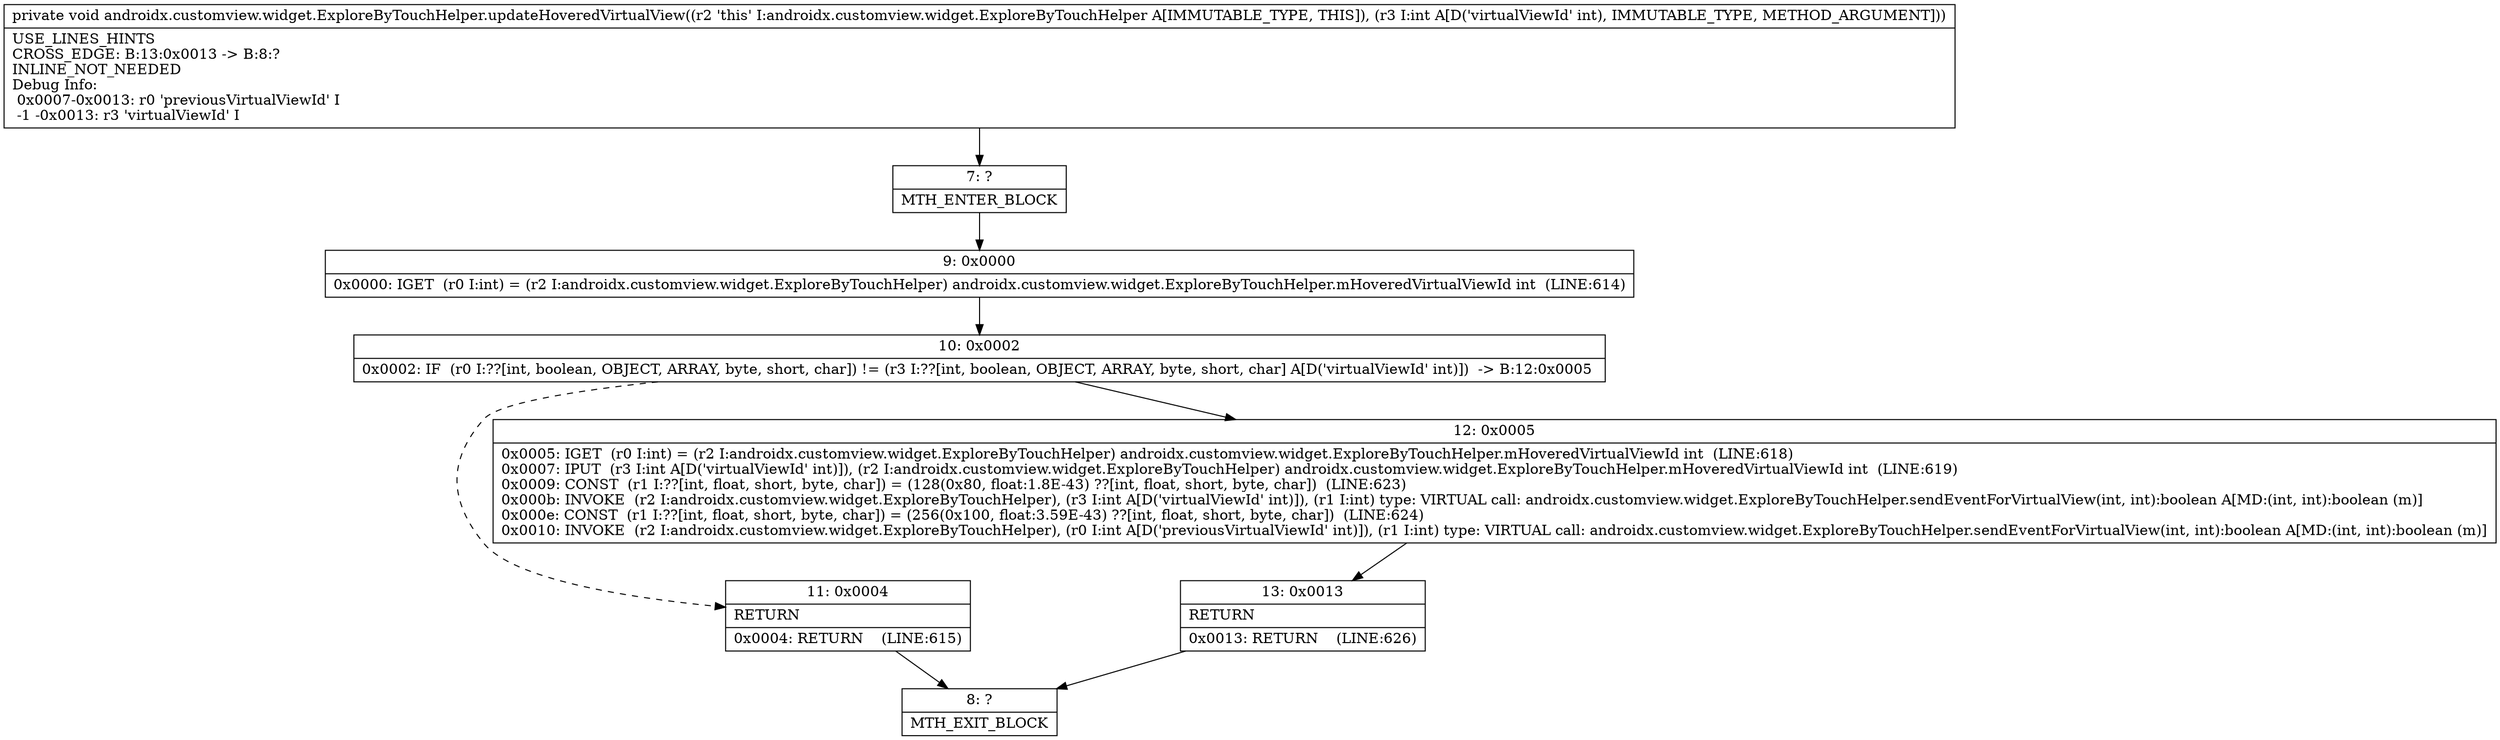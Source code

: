 digraph "CFG forandroidx.customview.widget.ExploreByTouchHelper.updateHoveredVirtualView(I)V" {
Node_7 [shape=record,label="{7\:\ ?|MTH_ENTER_BLOCK\l}"];
Node_9 [shape=record,label="{9\:\ 0x0000|0x0000: IGET  (r0 I:int) = (r2 I:androidx.customview.widget.ExploreByTouchHelper) androidx.customview.widget.ExploreByTouchHelper.mHoveredVirtualViewId int  (LINE:614)\l}"];
Node_10 [shape=record,label="{10\:\ 0x0002|0x0002: IF  (r0 I:??[int, boolean, OBJECT, ARRAY, byte, short, char]) != (r3 I:??[int, boolean, OBJECT, ARRAY, byte, short, char] A[D('virtualViewId' int)])  \-\> B:12:0x0005 \l}"];
Node_11 [shape=record,label="{11\:\ 0x0004|RETURN\l|0x0004: RETURN    (LINE:615)\l}"];
Node_8 [shape=record,label="{8\:\ ?|MTH_EXIT_BLOCK\l}"];
Node_12 [shape=record,label="{12\:\ 0x0005|0x0005: IGET  (r0 I:int) = (r2 I:androidx.customview.widget.ExploreByTouchHelper) androidx.customview.widget.ExploreByTouchHelper.mHoveredVirtualViewId int  (LINE:618)\l0x0007: IPUT  (r3 I:int A[D('virtualViewId' int)]), (r2 I:androidx.customview.widget.ExploreByTouchHelper) androidx.customview.widget.ExploreByTouchHelper.mHoveredVirtualViewId int  (LINE:619)\l0x0009: CONST  (r1 I:??[int, float, short, byte, char]) = (128(0x80, float:1.8E\-43) ??[int, float, short, byte, char])  (LINE:623)\l0x000b: INVOKE  (r2 I:androidx.customview.widget.ExploreByTouchHelper), (r3 I:int A[D('virtualViewId' int)]), (r1 I:int) type: VIRTUAL call: androidx.customview.widget.ExploreByTouchHelper.sendEventForVirtualView(int, int):boolean A[MD:(int, int):boolean (m)]\l0x000e: CONST  (r1 I:??[int, float, short, byte, char]) = (256(0x100, float:3.59E\-43) ??[int, float, short, byte, char])  (LINE:624)\l0x0010: INVOKE  (r2 I:androidx.customview.widget.ExploreByTouchHelper), (r0 I:int A[D('previousVirtualViewId' int)]), (r1 I:int) type: VIRTUAL call: androidx.customview.widget.ExploreByTouchHelper.sendEventForVirtualView(int, int):boolean A[MD:(int, int):boolean (m)]\l}"];
Node_13 [shape=record,label="{13\:\ 0x0013|RETURN\l|0x0013: RETURN    (LINE:626)\l}"];
MethodNode[shape=record,label="{private void androidx.customview.widget.ExploreByTouchHelper.updateHoveredVirtualView((r2 'this' I:androidx.customview.widget.ExploreByTouchHelper A[IMMUTABLE_TYPE, THIS]), (r3 I:int A[D('virtualViewId' int), IMMUTABLE_TYPE, METHOD_ARGUMENT]))  | USE_LINES_HINTS\lCROSS_EDGE: B:13:0x0013 \-\> B:8:?\lINLINE_NOT_NEEDED\lDebug Info:\l  0x0007\-0x0013: r0 'previousVirtualViewId' I\l  \-1 \-0x0013: r3 'virtualViewId' I\l}"];
MethodNode -> Node_7;Node_7 -> Node_9;
Node_9 -> Node_10;
Node_10 -> Node_11[style=dashed];
Node_10 -> Node_12;
Node_11 -> Node_8;
Node_12 -> Node_13;
Node_13 -> Node_8;
}

